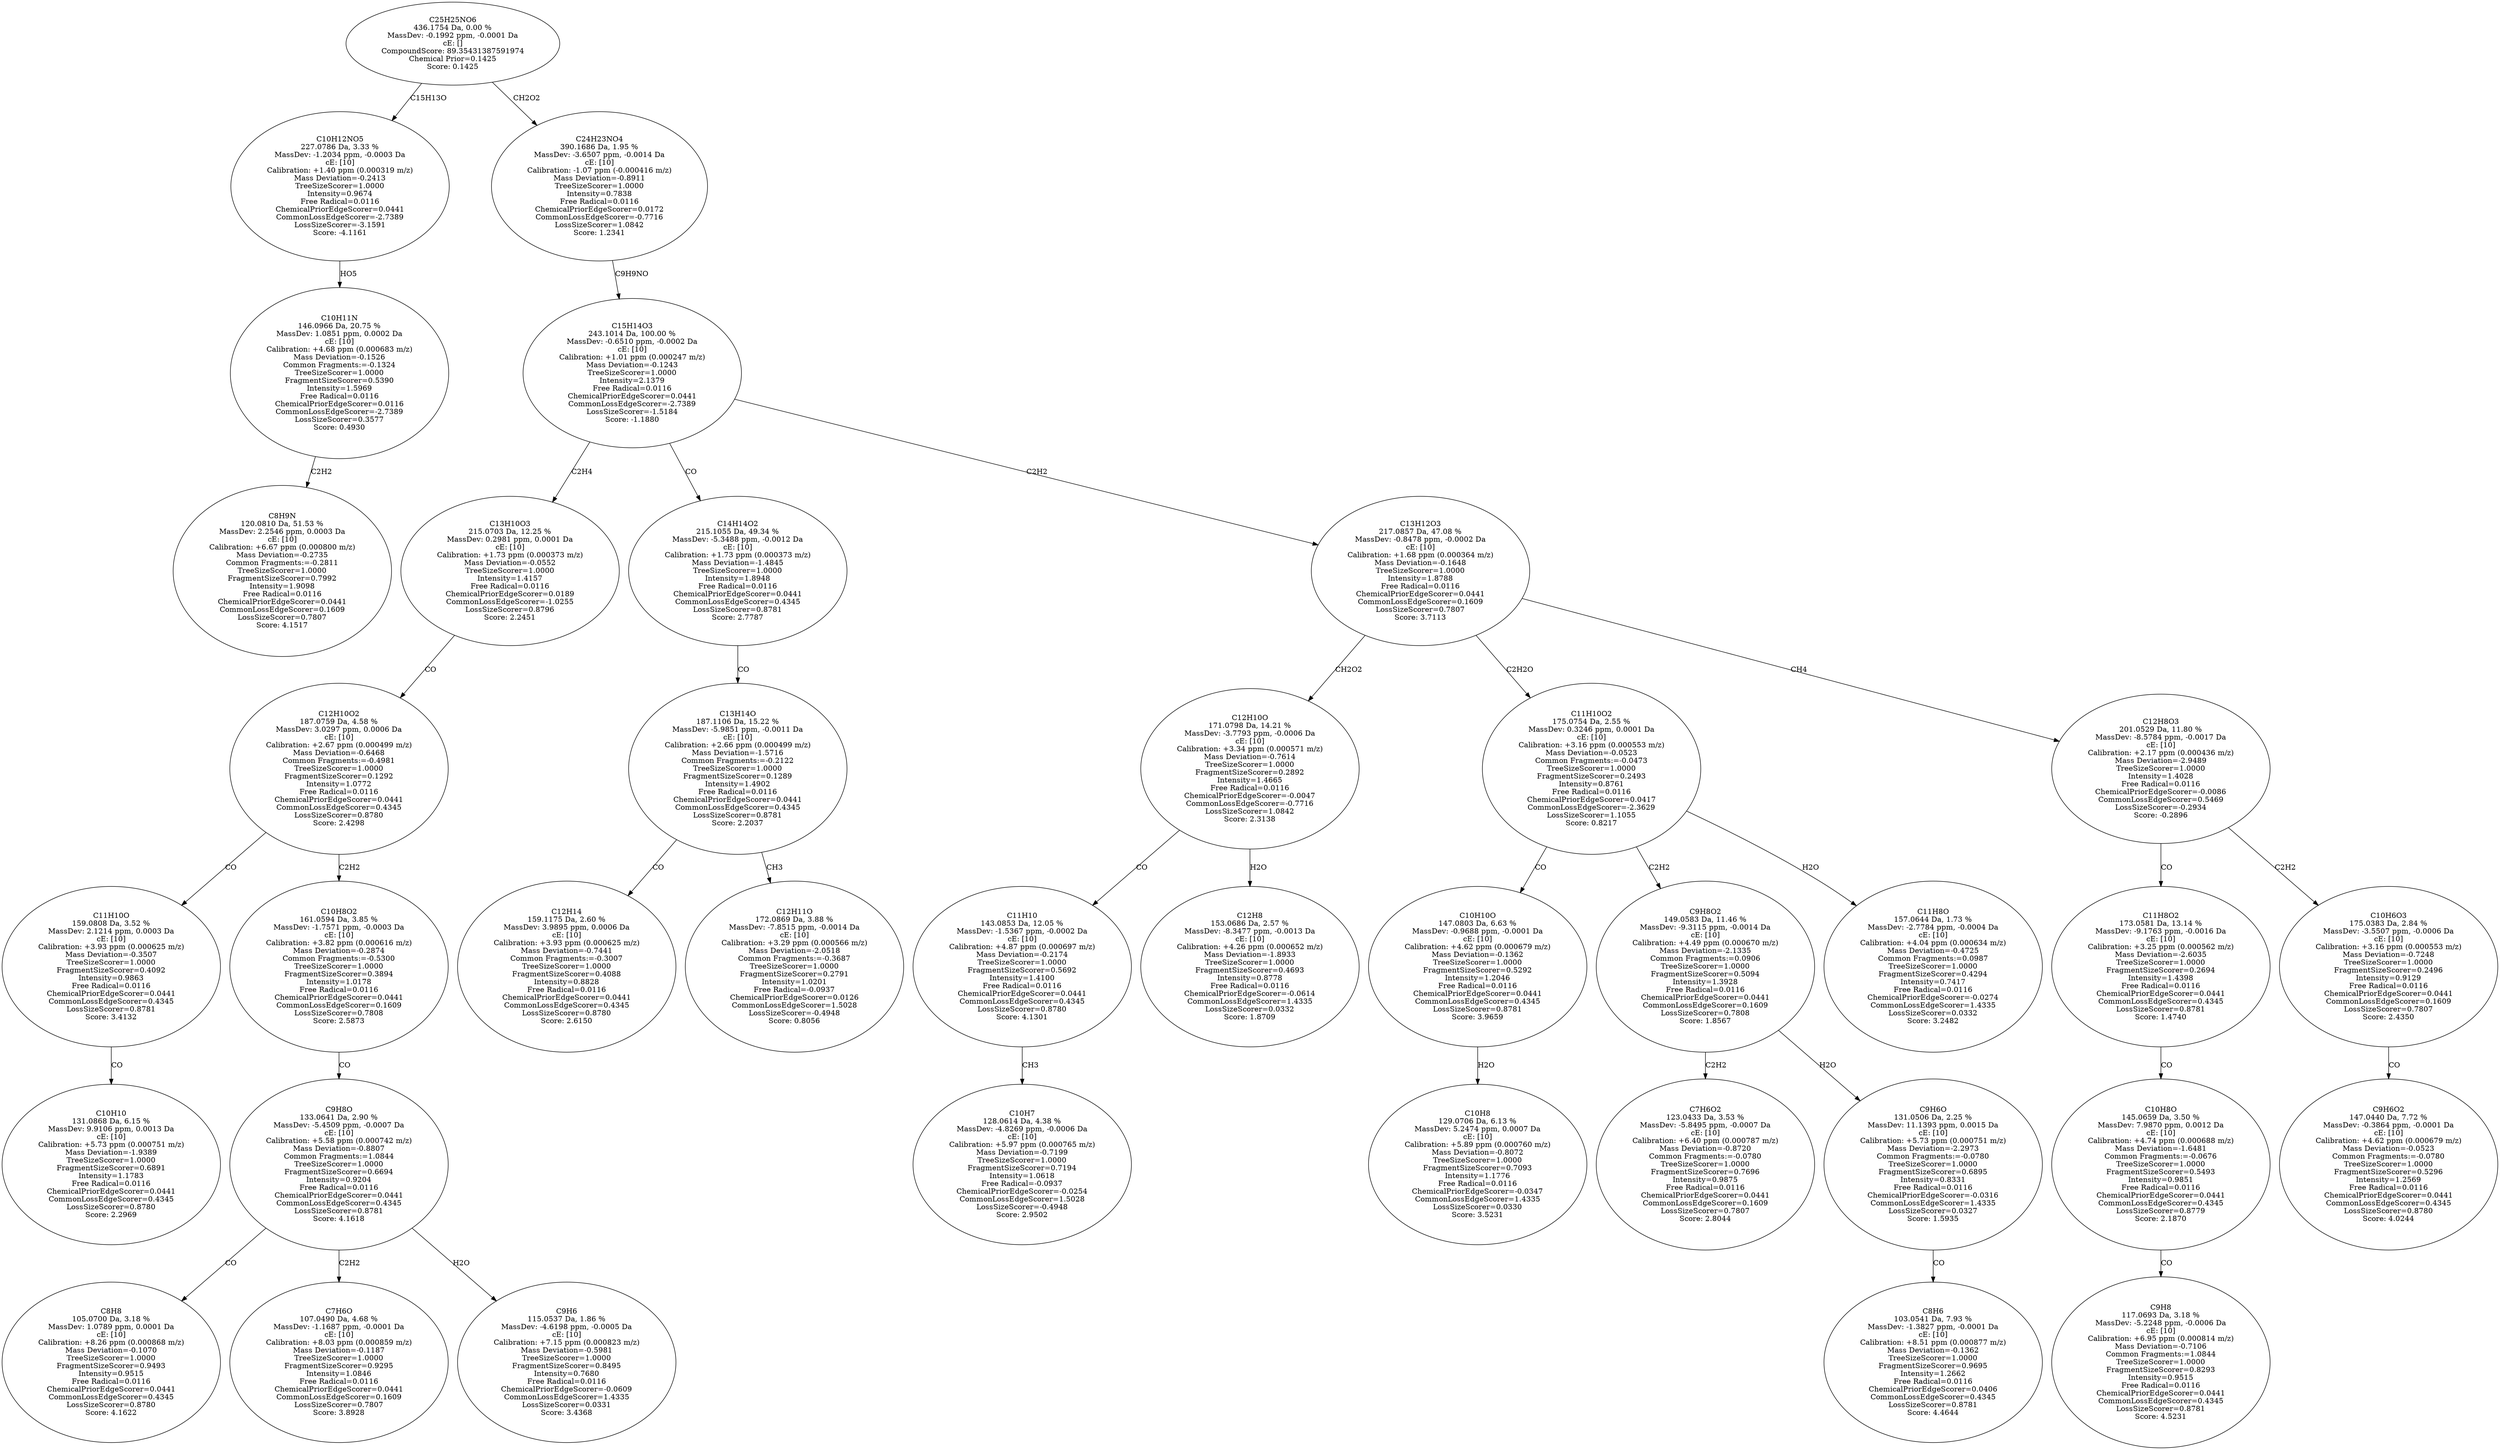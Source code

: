 strict digraph {
v1 [label="C8H9N\n120.0810 Da, 51.53 %\nMassDev: 2.2546 ppm, 0.0003 Da\ncE: [10]\nCalibration: +6.67 ppm (0.000800 m/z)\nMass Deviation=-0.2735\nCommon Fragments:=-0.2811\nTreeSizeScorer=1.0000\nFragmentSizeScorer=0.7992\nIntensity=1.9098\nFree Radical=0.0116\nChemicalPriorEdgeScorer=0.0441\nCommonLossEdgeScorer=0.1609\nLossSizeScorer=0.7807\nScore: 4.1517"];
v2 [label="C10H11N\n146.0966 Da, 20.75 %\nMassDev: 1.0851 ppm, 0.0002 Da\ncE: [10]\nCalibration: +4.68 ppm (0.000683 m/z)\nMass Deviation=-0.1526\nCommon Fragments:=-0.1324\nTreeSizeScorer=1.0000\nFragmentSizeScorer=0.5390\nIntensity=1.5969\nFree Radical=0.0116\nChemicalPriorEdgeScorer=0.0116\nCommonLossEdgeScorer=-2.7389\nLossSizeScorer=0.3577\nScore: 0.4930"];
v3 [label="C10H12NO5\n227.0786 Da, 3.33 %\nMassDev: -1.2034 ppm, -0.0003 Da\ncE: [10]\nCalibration: +1.40 ppm (0.000319 m/z)\nMass Deviation=-0.2413\nTreeSizeScorer=1.0000\nIntensity=0.9674\nFree Radical=0.0116\nChemicalPriorEdgeScorer=0.0441\nCommonLossEdgeScorer=-2.7389\nLossSizeScorer=-3.1591\nScore: -4.1161"];
v4 [label="C10H10\n131.0868 Da, 6.15 %\nMassDev: 9.9106 ppm, 0.0013 Da\ncE: [10]\nCalibration: +5.73 ppm (0.000751 m/z)\nMass Deviation=-1.9389\nTreeSizeScorer=1.0000\nFragmentSizeScorer=0.6891\nIntensity=1.1783\nFree Radical=0.0116\nChemicalPriorEdgeScorer=0.0441\nCommonLossEdgeScorer=0.4345\nLossSizeScorer=0.8780\nScore: 2.2969"];
v5 [label="C11H10O\n159.0808 Da, 3.52 %\nMassDev: 2.1214 ppm, 0.0003 Da\ncE: [10]\nCalibration: +3.93 ppm (0.000625 m/z)\nMass Deviation=-0.3507\nTreeSizeScorer=1.0000\nFragmentSizeScorer=0.4092\nIntensity=0.9863\nFree Radical=0.0116\nChemicalPriorEdgeScorer=0.0441\nCommonLossEdgeScorer=0.4345\nLossSizeScorer=0.8781\nScore: 3.4132"];
v6 [label="C8H8\n105.0700 Da, 3.18 %\nMassDev: 1.0789 ppm, 0.0001 Da\ncE: [10]\nCalibration: +8.26 ppm (0.000868 m/z)\nMass Deviation=-0.1070\nTreeSizeScorer=1.0000\nFragmentSizeScorer=0.9493\nIntensity=0.9515\nFree Radical=0.0116\nChemicalPriorEdgeScorer=0.0441\nCommonLossEdgeScorer=0.4345\nLossSizeScorer=0.8780\nScore: 4.1622"];
v7 [label="C7H6O\n107.0490 Da, 4.68 %\nMassDev: -1.1687 ppm, -0.0001 Da\ncE: [10]\nCalibration: +8.03 ppm (0.000859 m/z)\nMass Deviation=-0.1187\nTreeSizeScorer=1.0000\nFragmentSizeScorer=0.9295\nIntensity=1.0846\nFree Radical=0.0116\nChemicalPriorEdgeScorer=0.0441\nCommonLossEdgeScorer=0.1609\nLossSizeScorer=0.7807\nScore: 3.8928"];
v8 [label="C9H6\n115.0537 Da, 1.86 %\nMassDev: -4.6198 ppm, -0.0005 Da\ncE: [10]\nCalibration: +7.15 ppm (0.000823 m/z)\nMass Deviation=-0.5981\nTreeSizeScorer=1.0000\nFragmentSizeScorer=0.8495\nIntensity=0.7680\nFree Radical=0.0116\nChemicalPriorEdgeScorer=-0.0609\nCommonLossEdgeScorer=1.4335\nLossSizeScorer=0.0331\nScore: 3.4368"];
v9 [label="C9H8O\n133.0641 Da, 2.90 %\nMassDev: -5.4509 ppm, -0.0007 Da\ncE: [10]\nCalibration: +5.58 ppm (0.000742 m/z)\nMass Deviation=-0.8807\nCommon Fragments:=1.0844\nTreeSizeScorer=1.0000\nFragmentSizeScorer=0.6694\nIntensity=0.9204\nFree Radical=0.0116\nChemicalPriorEdgeScorer=0.0441\nCommonLossEdgeScorer=0.4345\nLossSizeScorer=0.8781\nScore: 4.1618"];
v10 [label="C10H8O2\n161.0594 Da, 3.85 %\nMassDev: -1.7571 ppm, -0.0003 Da\ncE: [10]\nCalibration: +3.82 ppm (0.000616 m/z)\nMass Deviation=-0.2874\nCommon Fragments:=-0.5300\nTreeSizeScorer=1.0000\nFragmentSizeScorer=0.3894\nIntensity=1.0178\nFree Radical=0.0116\nChemicalPriorEdgeScorer=0.0441\nCommonLossEdgeScorer=0.1609\nLossSizeScorer=0.7808\nScore: 2.5873"];
v11 [label="C12H10O2\n187.0759 Da, 4.58 %\nMassDev: 3.0297 ppm, 0.0006 Da\ncE: [10]\nCalibration: +2.67 ppm (0.000499 m/z)\nMass Deviation=-0.6468\nCommon Fragments:=-0.4981\nTreeSizeScorer=1.0000\nFragmentSizeScorer=0.1292\nIntensity=1.0772\nFree Radical=0.0116\nChemicalPriorEdgeScorer=0.0441\nCommonLossEdgeScorer=0.4345\nLossSizeScorer=0.8780\nScore: 2.4298"];
v12 [label="C13H10O3\n215.0703 Da, 12.25 %\nMassDev: 0.2981 ppm, 0.0001 Da\ncE: [10]\nCalibration: +1.73 ppm (0.000373 m/z)\nMass Deviation=-0.0552\nTreeSizeScorer=1.0000\nIntensity=1.4157\nFree Radical=0.0116\nChemicalPriorEdgeScorer=0.0189\nCommonLossEdgeScorer=-1.0255\nLossSizeScorer=0.8796\nScore: 2.2451"];
v13 [label="C12H14\n159.1175 Da, 2.60 %\nMassDev: 3.9895 ppm, 0.0006 Da\ncE: [10]\nCalibration: +3.93 ppm (0.000625 m/z)\nMass Deviation=-0.7441\nCommon Fragments:=-0.3007\nTreeSizeScorer=1.0000\nFragmentSizeScorer=0.4088\nIntensity=0.8828\nFree Radical=0.0116\nChemicalPriorEdgeScorer=0.0441\nCommonLossEdgeScorer=0.4345\nLossSizeScorer=0.8780\nScore: 2.6150"];
v14 [label="C12H11O\n172.0869 Da, 3.88 %\nMassDev: -7.8515 ppm, -0.0014 Da\ncE: [10]\nCalibration: +3.29 ppm (0.000566 m/z)\nMass Deviation=-2.0518\nCommon Fragments:=-0.3687\nTreeSizeScorer=1.0000\nFragmentSizeScorer=0.2791\nIntensity=1.0201\nFree Radical=-0.0937\nChemicalPriorEdgeScorer=0.0126\nCommonLossEdgeScorer=1.5028\nLossSizeScorer=-0.4948\nScore: 0.8056"];
v15 [label="C13H14O\n187.1106 Da, 15.22 %\nMassDev: -5.9851 ppm, -0.0011 Da\ncE: [10]\nCalibration: +2.66 ppm (0.000499 m/z)\nMass Deviation=-1.5716\nCommon Fragments:=-0.2122\nTreeSizeScorer=1.0000\nFragmentSizeScorer=0.1289\nIntensity=1.4902\nFree Radical=0.0116\nChemicalPriorEdgeScorer=0.0441\nCommonLossEdgeScorer=0.4345\nLossSizeScorer=0.8781\nScore: 2.2037"];
v16 [label="C14H14O2\n215.1055 Da, 49.34 %\nMassDev: -5.3488 ppm, -0.0012 Da\ncE: [10]\nCalibration: +1.73 ppm (0.000373 m/z)\nMass Deviation=-1.4845\nTreeSizeScorer=1.0000\nIntensity=1.8948\nFree Radical=0.0116\nChemicalPriorEdgeScorer=0.0441\nCommonLossEdgeScorer=0.4345\nLossSizeScorer=0.8781\nScore: 2.7787"];
v17 [label="C10H7\n128.0614 Da, 4.38 %\nMassDev: -4.8269 ppm, -0.0006 Da\ncE: [10]\nCalibration: +5.97 ppm (0.000765 m/z)\nMass Deviation=-0.7199\nTreeSizeScorer=1.0000\nFragmentSizeScorer=0.7194\nIntensity=1.0618\nFree Radical=-0.0937\nChemicalPriorEdgeScorer=-0.0254\nCommonLossEdgeScorer=1.5028\nLossSizeScorer=-0.4948\nScore: 2.9502"];
v18 [label="C11H10\n143.0853 Da, 12.05 %\nMassDev: -1.5367 ppm, -0.0002 Da\ncE: [10]\nCalibration: +4.87 ppm (0.000697 m/z)\nMass Deviation=-0.2174\nTreeSizeScorer=1.0000\nFragmentSizeScorer=0.5692\nIntensity=1.4100\nFree Radical=0.0116\nChemicalPriorEdgeScorer=0.0441\nCommonLossEdgeScorer=0.4345\nLossSizeScorer=0.8780\nScore: 4.1301"];
v19 [label="C12H8\n153.0686 Da, 2.57 %\nMassDev: -8.3477 ppm, -0.0013 Da\ncE: [10]\nCalibration: +4.26 ppm (0.000652 m/z)\nMass Deviation=-1.8933\nTreeSizeScorer=1.0000\nFragmentSizeScorer=0.4693\nIntensity=0.8778\nFree Radical=0.0116\nChemicalPriorEdgeScorer=-0.0614\nCommonLossEdgeScorer=1.4335\nLossSizeScorer=0.0332\nScore: 1.8709"];
v20 [label="C12H10O\n171.0798 Da, 14.21 %\nMassDev: -3.7793 ppm, -0.0006 Da\ncE: [10]\nCalibration: +3.34 ppm (0.000571 m/z)\nMass Deviation=-0.7614\nTreeSizeScorer=1.0000\nFragmentSizeScorer=0.2892\nIntensity=1.4665\nFree Radical=0.0116\nChemicalPriorEdgeScorer=-0.0047\nCommonLossEdgeScorer=-0.7716\nLossSizeScorer=1.0842\nScore: 2.3138"];
v21 [label="C10H8\n129.0706 Da, 6.13 %\nMassDev: 5.2474 ppm, 0.0007 Da\ncE: [10]\nCalibration: +5.89 ppm (0.000760 m/z)\nMass Deviation=-0.8072\nTreeSizeScorer=1.0000\nFragmentSizeScorer=0.7093\nIntensity=1.1776\nFree Radical=0.0116\nChemicalPriorEdgeScorer=-0.0347\nCommonLossEdgeScorer=1.4335\nLossSizeScorer=0.0330\nScore: 3.5231"];
v22 [label="C10H10O\n147.0803 Da, 6.63 %\nMassDev: -0.9688 ppm, -0.0001 Da\ncE: [10]\nCalibration: +4.62 ppm (0.000679 m/z)\nMass Deviation=-0.1362\nTreeSizeScorer=1.0000\nFragmentSizeScorer=0.5292\nIntensity=1.2046\nFree Radical=0.0116\nChemicalPriorEdgeScorer=0.0441\nCommonLossEdgeScorer=0.4345\nLossSizeScorer=0.8781\nScore: 3.9659"];
v23 [label="C7H6O2\n123.0433 Da, 3.53 %\nMassDev: -5.8495 ppm, -0.0007 Da\ncE: [10]\nCalibration: +6.40 ppm (0.000787 m/z)\nMass Deviation=-0.8720\nCommon Fragments:=-0.0780\nTreeSizeScorer=1.0000\nFragmentSizeScorer=0.7696\nIntensity=0.9875\nFree Radical=0.0116\nChemicalPriorEdgeScorer=0.0441\nCommonLossEdgeScorer=0.1609\nLossSizeScorer=0.7807\nScore: 2.8044"];
v24 [label="C8H6\n103.0541 Da, 7.93 %\nMassDev: -1.3827 ppm, -0.0001 Da\ncE: [10]\nCalibration: +8.51 ppm (0.000877 m/z)\nMass Deviation=-0.1362\nTreeSizeScorer=1.0000\nFragmentSizeScorer=0.9695\nIntensity=1.2662\nFree Radical=0.0116\nChemicalPriorEdgeScorer=0.0406\nCommonLossEdgeScorer=0.4345\nLossSizeScorer=0.8781\nScore: 4.4644"];
v25 [label="C9H6O\n131.0506 Da, 2.25 %\nMassDev: 11.1393 ppm, 0.0015 Da\ncE: [10]\nCalibration: +5.73 ppm (0.000751 m/z)\nMass Deviation=-2.2973\nCommon Fragments:=-0.0780\nTreeSizeScorer=1.0000\nFragmentSizeScorer=0.6895\nIntensity=0.8331\nFree Radical=0.0116\nChemicalPriorEdgeScorer=-0.0316\nCommonLossEdgeScorer=1.4335\nLossSizeScorer=0.0327\nScore: 1.5935"];
v26 [label="C9H8O2\n149.0583 Da, 11.46 %\nMassDev: -9.3115 ppm, -0.0014 Da\ncE: [10]\nCalibration: +4.49 ppm (0.000670 m/z)\nMass Deviation=-2.1335\nCommon Fragments:=0.0906\nTreeSizeScorer=1.0000\nFragmentSizeScorer=0.5094\nIntensity=1.3928\nFree Radical=0.0116\nChemicalPriorEdgeScorer=0.0441\nCommonLossEdgeScorer=0.1609\nLossSizeScorer=0.7808\nScore: 1.8567"];
v27 [label="C11H8O\n157.0644 Da, 1.73 %\nMassDev: -2.7784 ppm, -0.0004 Da\ncE: [10]\nCalibration: +4.04 ppm (0.000634 m/z)\nMass Deviation=-0.4725\nCommon Fragments:=0.0987\nTreeSizeScorer=1.0000\nFragmentSizeScorer=0.4294\nIntensity=0.7417\nFree Radical=0.0116\nChemicalPriorEdgeScorer=-0.0274\nCommonLossEdgeScorer=1.4335\nLossSizeScorer=0.0332\nScore: 3.2482"];
v28 [label="C11H10O2\n175.0754 Da, 2.55 %\nMassDev: 0.3246 ppm, 0.0001 Da\ncE: [10]\nCalibration: +3.16 ppm (0.000553 m/z)\nMass Deviation=-0.0523\nCommon Fragments:=-0.0473\nTreeSizeScorer=1.0000\nFragmentSizeScorer=0.2493\nIntensity=0.8761\nFree Radical=0.0116\nChemicalPriorEdgeScorer=0.0417\nCommonLossEdgeScorer=-2.3629\nLossSizeScorer=1.1055\nScore: 0.8217"];
v29 [label="C9H8\n117.0693 Da, 3.18 %\nMassDev: -5.2248 ppm, -0.0006 Da\ncE: [10]\nCalibration: +6.95 ppm (0.000814 m/z)\nMass Deviation=-0.7106\nCommon Fragments:=1.0844\nTreeSizeScorer=1.0000\nFragmentSizeScorer=0.8293\nIntensity=0.9515\nFree Radical=0.0116\nChemicalPriorEdgeScorer=0.0441\nCommonLossEdgeScorer=0.4345\nLossSizeScorer=0.8781\nScore: 4.5231"];
v30 [label="C10H8O\n145.0659 Da, 3.50 %\nMassDev: 7.9870 ppm, 0.0012 Da\ncE: [10]\nCalibration: +4.74 ppm (0.000688 m/z)\nMass Deviation=-1.6481\nCommon Fragments:=-0.0676\nTreeSizeScorer=1.0000\nFragmentSizeScorer=0.5493\nIntensity=0.9851\nFree Radical=0.0116\nChemicalPriorEdgeScorer=0.0441\nCommonLossEdgeScorer=0.4345\nLossSizeScorer=0.8779\nScore: 2.1870"];
v31 [label="C11H8O2\n173.0581 Da, 13.14 %\nMassDev: -9.1763 ppm, -0.0016 Da\ncE: [10]\nCalibration: +3.25 ppm (0.000562 m/z)\nMass Deviation=-2.6035\nTreeSizeScorer=1.0000\nFragmentSizeScorer=0.2694\nIntensity=1.4398\nFree Radical=0.0116\nChemicalPriorEdgeScorer=0.0441\nCommonLossEdgeScorer=0.4345\nLossSizeScorer=0.8781\nScore: 1.4740"];
v32 [label="C9H6O2\n147.0440 Da, 7.72 %\nMassDev: -0.3864 ppm, -0.0001 Da\ncE: [10]\nCalibration: +4.62 ppm (0.000679 m/z)\nMass Deviation=-0.0523\nCommon Fragments:=-0.0780\nTreeSizeScorer=1.0000\nFragmentSizeScorer=0.5296\nIntensity=1.2569\nFree Radical=0.0116\nChemicalPriorEdgeScorer=0.0441\nCommonLossEdgeScorer=0.4345\nLossSizeScorer=0.8780\nScore: 4.0244"];
v33 [label="C10H6O3\n175.0383 Da, 2.84 %\nMassDev: -3.5507 ppm, -0.0006 Da\ncE: [10]\nCalibration: +3.16 ppm (0.000553 m/z)\nMass Deviation=-0.7248\nTreeSizeScorer=1.0000\nFragmentSizeScorer=0.2496\nIntensity=0.9129\nFree Radical=0.0116\nChemicalPriorEdgeScorer=0.0441\nCommonLossEdgeScorer=0.1609\nLossSizeScorer=0.7807\nScore: 2.4350"];
v34 [label="C12H8O3\n201.0529 Da, 11.80 %\nMassDev: -8.5784 ppm, -0.0017 Da\ncE: [10]\nCalibration: +2.17 ppm (0.000436 m/z)\nMass Deviation=-2.9489\nTreeSizeScorer=1.0000\nIntensity=1.4028\nFree Radical=0.0116\nChemicalPriorEdgeScorer=-0.0086\nCommonLossEdgeScorer=0.5469\nLossSizeScorer=-0.2934\nScore: -0.2896"];
v35 [label="C13H12O3\n217.0857 Da, 47.08 %\nMassDev: -0.8478 ppm, -0.0002 Da\ncE: [10]\nCalibration: +1.68 ppm (0.000364 m/z)\nMass Deviation=-0.1648\nTreeSizeScorer=1.0000\nIntensity=1.8788\nFree Radical=0.0116\nChemicalPriorEdgeScorer=0.0441\nCommonLossEdgeScorer=0.1609\nLossSizeScorer=0.7807\nScore: 3.7113"];
v36 [label="C15H14O3\n243.1014 Da, 100.00 %\nMassDev: -0.6510 ppm, -0.0002 Da\ncE: [10]\nCalibration: +1.01 ppm (0.000247 m/z)\nMass Deviation=-0.1243\nTreeSizeScorer=1.0000\nIntensity=2.1379\nFree Radical=0.0116\nChemicalPriorEdgeScorer=0.0441\nCommonLossEdgeScorer=-2.7389\nLossSizeScorer=-1.5184\nScore: -1.1880"];
v37 [label="C24H23NO4\n390.1686 Da, 1.95 %\nMassDev: -3.6507 ppm, -0.0014 Da\ncE: [10]\nCalibration: -1.07 ppm (-0.000416 m/z)\nMass Deviation=-0.8911\nTreeSizeScorer=1.0000\nIntensity=0.7838\nFree Radical=0.0116\nChemicalPriorEdgeScorer=0.0172\nCommonLossEdgeScorer=-0.7716\nLossSizeScorer=1.0842\nScore: 1.2341"];
v38 [label="C25H25NO6\n436.1754 Da, 0.00 %\nMassDev: -0.1992 ppm, -0.0001 Da\ncE: []\nCompoundScore: 89.35431387591974\nChemical Prior=0.1425\nScore: 0.1425"];
v2 -> v1 [label="C2H2"];
v3 -> v2 [label="HO5"];
v38 -> v3 [label="C15H13O"];
v5 -> v4 [label="CO"];
v11 -> v5 [label="CO"];
v9 -> v6 [label="CO"];
v9 -> v7 [label="C2H2"];
v9 -> v8 [label="H2O"];
v10 -> v9 [label="CO"];
v11 -> v10 [label="C2H2"];
v12 -> v11 [label="CO"];
v36 -> v12 [label="C2H4"];
v15 -> v13 [label="CO"];
v15 -> v14 [label="CH3"];
v16 -> v15 [label="CO"];
v36 -> v16 [label="CO"];
v18 -> v17 [label="CH3"];
v20 -> v18 [label="CO"];
v20 -> v19 [label="H2O"];
v35 -> v20 [label="CH2O2"];
v22 -> v21 [label="H2O"];
v28 -> v22 [label="CO"];
v26 -> v23 [label="C2H2"];
v25 -> v24 [label="CO"];
v26 -> v25 [label="H2O"];
v28 -> v26 [label="C2H2"];
v28 -> v27 [label="H2O"];
v35 -> v28 [label="C2H2O"];
v30 -> v29 [label="CO"];
v31 -> v30 [label="CO"];
v34 -> v31 [label="CO"];
v33 -> v32 [label="CO"];
v34 -> v33 [label="C2H2"];
v35 -> v34 [label="CH4"];
v36 -> v35 [label="C2H2"];
v37 -> v36 [label="C9H9NO"];
v38 -> v37 [label="CH2O2"];
}